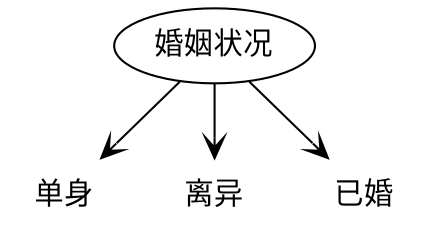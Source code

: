 digraph nameFeatureMulti {
	node [fontname=STKAITI shape=oval]
	edge [arrowhead=vee]
	A [label="婚姻状况"]
	B [label="单身" shape=plaintext]
	C [label="离异" shape=plaintext]
	D [label="已婚" shape=plaintext]
	A -> B
	A -> C
	A -> D
}
